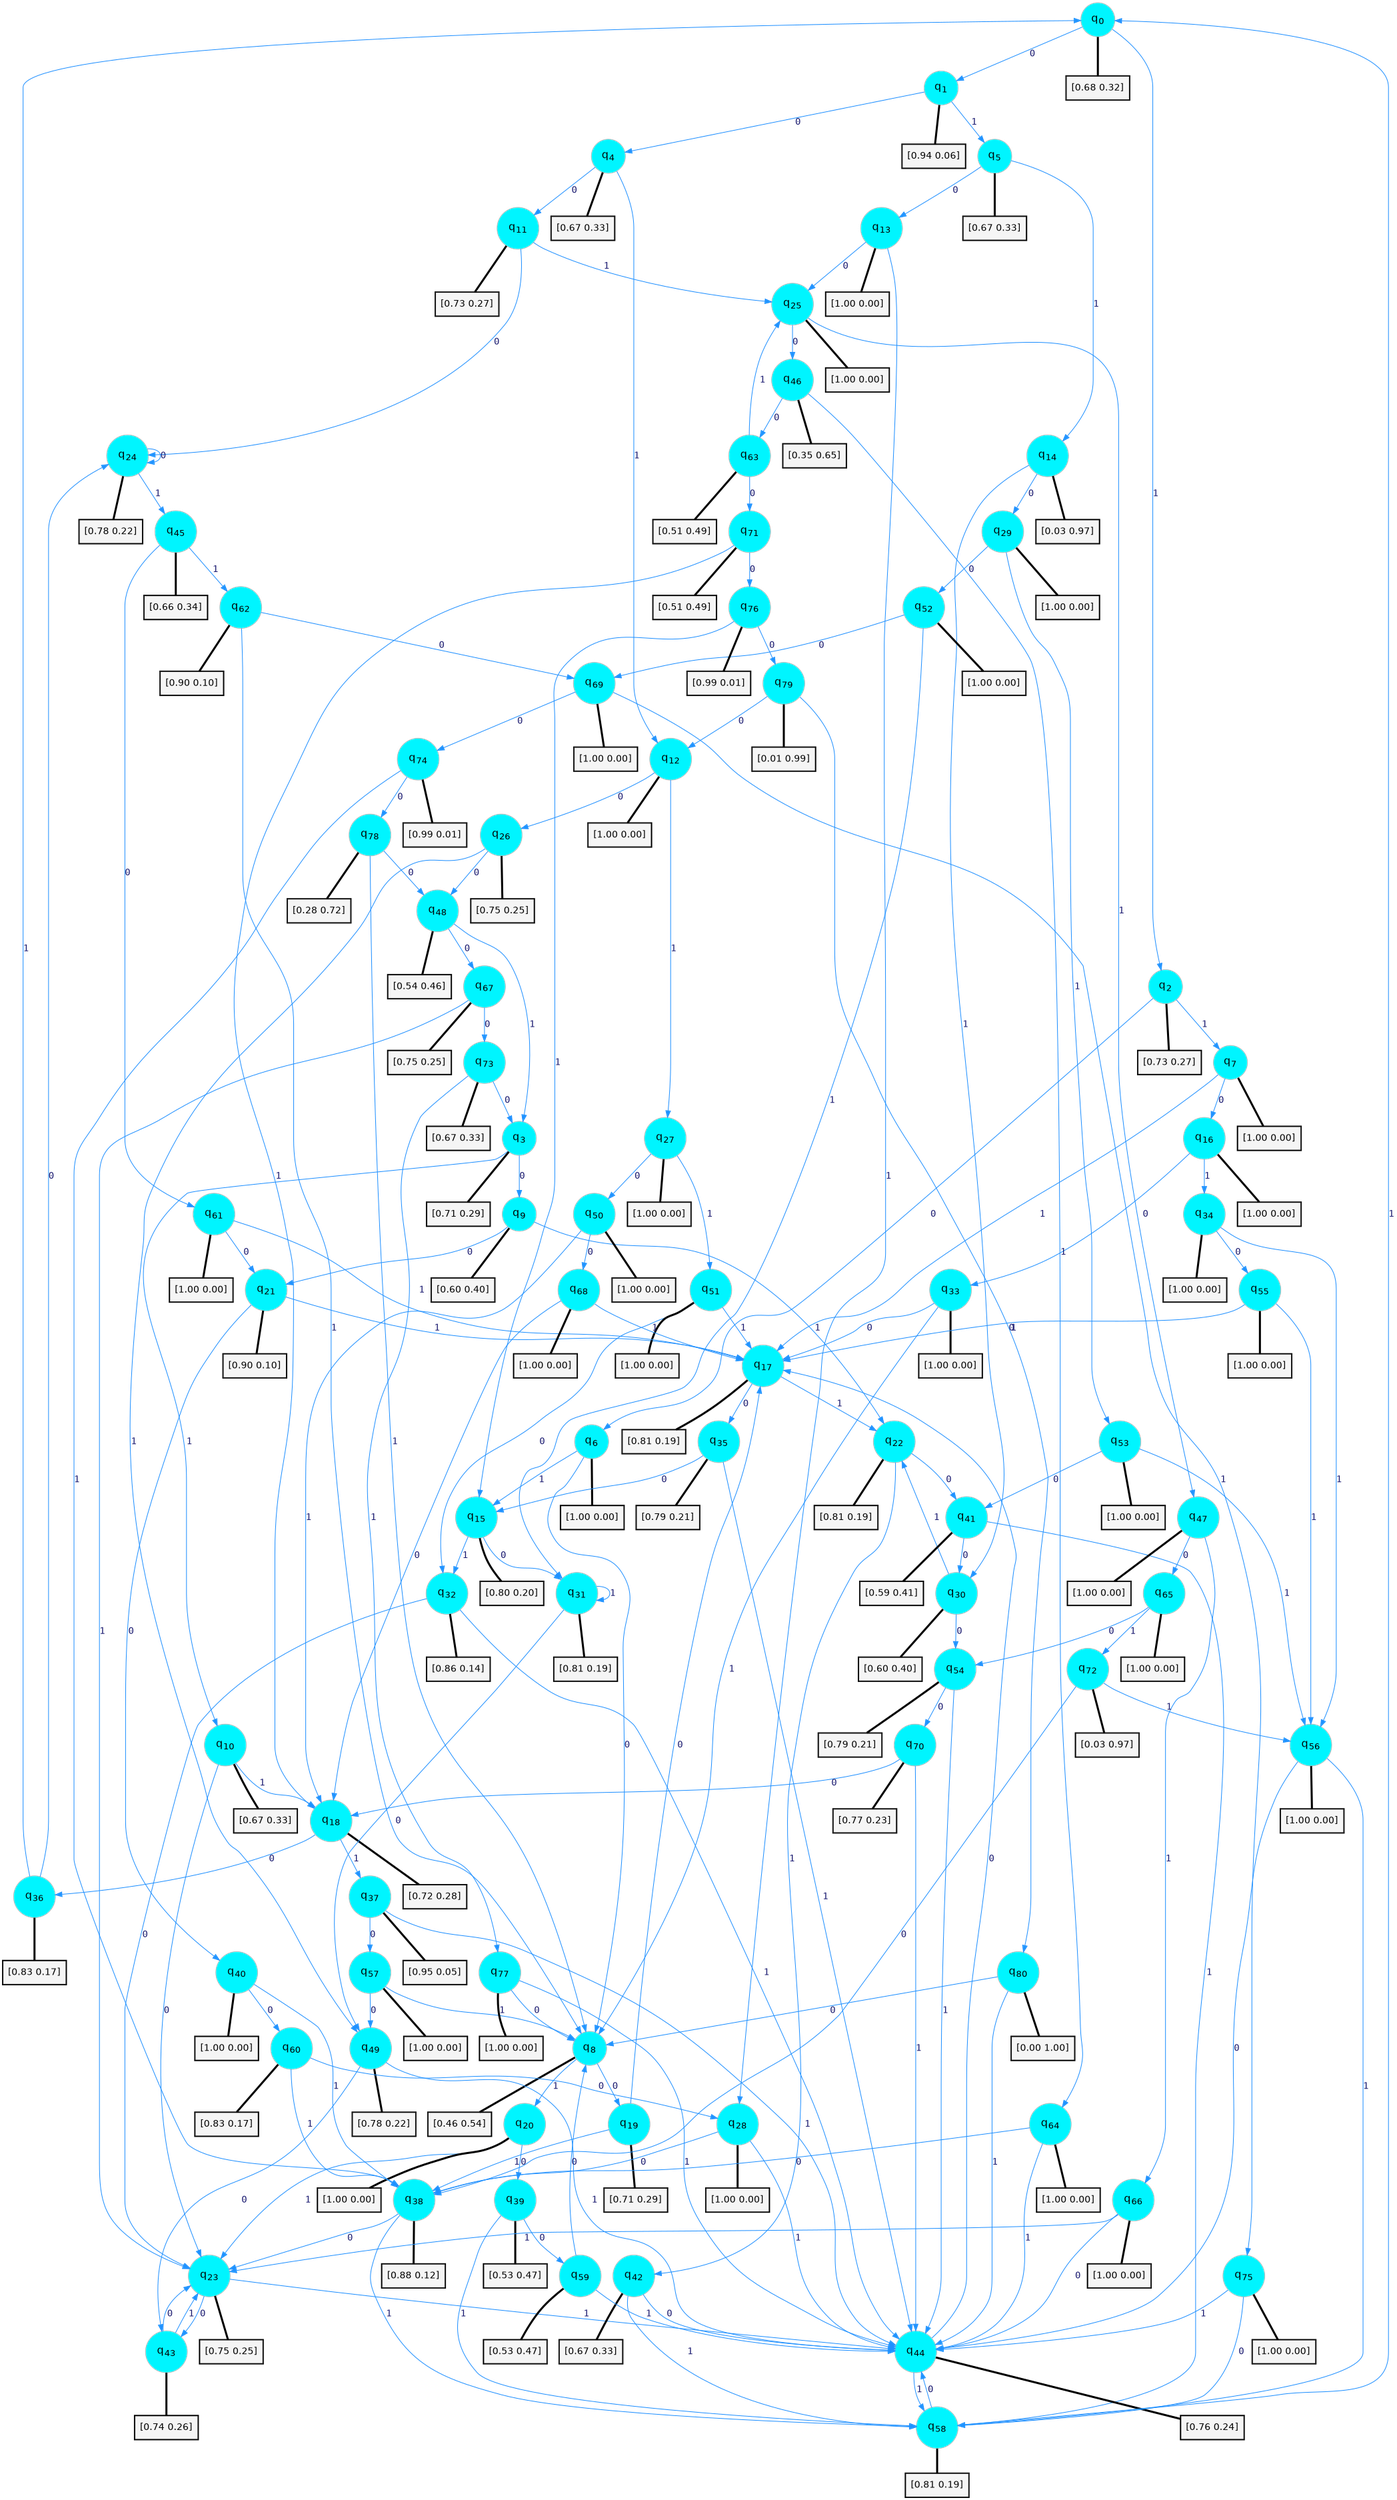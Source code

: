 digraph G {
graph [
bgcolor=transparent, dpi=300, rankdir=TD, size="40,25"];
node [
color=gray, fillcolor=turquoise1, fontcolor=black, fontname=Helvetica, fontsize=16, fontweight=bold, shape=circle, style=filled];
edge [
arrowsize=1, color=dodgerblue1, fontcolor=midnightblue, fontname=courier, fontweight=bold, penwidth=1, style=solid, weight=20];
0[label=<q<SUB>0</SUB>>];
1[label=<q<SUB>1</SUB>>];
2[label=<q<SUB>2</SUB>>];
3[label=<q<SUB>3</SUB>>];
4[label=<q<SUB>4</SUB>>];
5[label=<q<SUB>5</SUB>>];
6[label=<q<SUB>6</SUB>>];
7[label=<q<SUB>7</SUB>>];
8[label=<q<SUB>8</SUB>>];
9[label=<q<SUB>9</SUB>>];
10[label=<q<SUB>10</SUB>>];
11[label=<q<SUB>11</SUB>>];
12[label=<q<SUB>12</SUB>>];
13[label=<q<SUB>13</SUB>>];
14[label=<q<SUB>14</SUB>>];
15[label=<q<SUB>15</SUB>>];
16[label=<q<SUB>16</SUB>>];
17[label=<q<SUB>17</SUB>>];
18[label=<q<SUB>18</SUB>>];
19[label=<q<SUB>19</SUB>>];
20[label=<q<SUB>20</SUB>>];
21[label=<q<SUB>21</SUB>>];
22[label=<q<SUB>22</SUB>>];
23[label=<q<SUB>23</SUB>>];
24[label=<q<SUB>24</SUB>>];
25[label=<q<SUB>25</SUB>>];
26[label=<q<SUB>26</SUB>>];
27[label=<q<SUB>27</SUB>>];
28[label=<q<SUB>28</SUB>>];
29[label=<q<SUB>29</SUB>>];
30[label=<q<SUB>30</SUB>>];
31[label=<q<SUB>31</SUB>>];
32[label=<q<SUB>32</SUB>>];
33[label=<q<SUB>33</SUB>>];
34[label=<q<SUB>34</SUB>>];
35[label=<q<SUB>35</SUB>>];
36[label=<q<SUB>36</SUB>>];
37[label=<q<SUB>37</SUB>>];
38[label=<q<SUB>38</SUB>>];
39[label=<q<SUB>39</SUB>>];
40[label=<q<SUB>40</SUB>>];
41[label=<q<SUB>41</SUB>>];
42[label=<q<SUB>42</SUB>>];
43[label=<q<SUB>43</SUB>>];
44[label=<q<SUB>44</SUB>>];
45[label=<q<SUB>45</SUB>>];
46[label=<q<SUB>46</SUB>>];
47[label=<q<SUB>47</SUB>>];
48[label=<q<SUB>48</SUB>>];
49[label=<q<SUB>49</SUB>>];
50[label=<q<SUB>50</SUB>>];
51[label=<q<SUB>51</SUB>>];
52[label=<q<SUB>52</SUB>>];
53[label=<q<SUB>53</SUB>>];
54[label=<q<SUB>54</SUB>>];
55[label=<q<SUB>55</SUB>>];
56[label=<q<SUB>56</SUB>>];
57[label=<q<SUB>57</SUB>>];
58[label=<q<SUB>58</SUB>>];
59[label=<q<SUB>59</SUB>>];
60[label=<q<SUB>60</SUB>>];
61[label=<q<SUB>61</SUB>>];
62[label=<q<SUB>62</SUB>>];
63[label=<q<SUB>63</SUB>>];
64[label=<q<SUB>64</SUB>>];
65[label=<q<SUB>65</SUB>>];
66[label=<q<SUB>66</SUB>>];
67[label=<q<SUB>67</SUB>>];
68[label=<q<SUB>68</SUB>>];
69[label=<q<SUB>69</SUB>>];
70[label=<q<SUB>70</SUB>>];
71[label=<q<SUB>71</SUB>>];
72[label=<q<SUB>72</SUB>>];
73[label=<q<SUB>73</SUB>>];
74[label=<q<SUB>74</SUB>>];
75[label=<q<SUB>75</SUB>>];
76[label=<q<SUB>76</SUB>>];
77[label=<q<SUB>77</SUB>>];
78[label=<q<SUB>78</SUB>>];
79[label=<q<SUB>79</SUB>>];
80[label=<q<SUB>80</SUB>>];
81[label="[0.68 0.32]", shape=box,fontcolor=black, fontname=Helvetica, fontsize=14, penwidth=2, fillcolor=whitesmoke,color=black];
82[label="[0.94 0.06]", shape=box,fontcolor=black, fontname=Helvetica, fontsize=14, penwidth=2, fillcolor=whitesmoke,color=black];
83[label="[0.73 0.27]", shape=box,fontcolor=black, fontname=Helvetica, fontsize=14, penwidth=2, fillcolor=whitesmoke,color=black];
84[label="[0.71 0.29]", shape=box,fontcolor=black, fontname=Helvetica, fontsize=14, penwidth=2, fillcolor=whitesmoke,color=black];
85[label="[0.67 0.33]", shape=box,fontcolor=black, fontname=Helvetica, fontsize=14, penwidth=2, fillcolor=whitesmoke,color=black];
86[label="[0.67 0.33]", shape=box,fontcolor=black, fontname=Helvetica, fontsize=14, penwidth=2, fillcolor=whitesmoke,color=black];
87[label="[1.00 0.00]", shape=box,fontcolor=black, fontname=Helvetica, fontsize=14, penwidth=2, fillcolor=whitesmoke,color=black];
88[label="[1.00 0.00]", shape=box,fontcolor=black, fontname=Helvetica, fontsize=14, penwidth=2, fillcolor=whitesmoke,color=black];
89[label="[0.46 0.54]", shape=box,fontcolor=black, fontname=Helvetica, fontsize=14, penwidth=2, fillcolor=whitesmoke,color=black];
90[label="[0.60 0.40]", shape=box,fontcolor=black, fontname=Helvetica, fontsize=14, penwidth=2, fillcolor=whitesmoke,color=black];
91[label="[0.67 0.33]", shape=box,fontcolor=black, fontname=Helvetica, fontsize=14, penwidth=2, fillcolor=whitesmoke,color=black];
92[label="[0.73 0.27]", shape=box,fontcolor=black, fontname=Helvetica, fontsize=14, penwidth=2, fillcolor=whitesmoke,color=black];
93[label="[1.00 0.00]", shape=box,fontcolor=black, fontname=Helvetica, fontsize=14, penwidth=2, fillcolor=whitesmoke,color=black];
94[label="[1.00 0.00]", shape=box,fontcolor=black, fontname=Helvetica, fontsize=14, penwidth=2, fillcolor=whitesmoke,color=black];
95[label="[0.03 0.97]", shape=box,fontcolor=black, fontname=Helvetica, fontsize=14, penwidth=2, fillcolor=whitesmoke,color=black];
96[label="[0.80 0.20]", shape=box,fontcolor=black, fontname=Helvetica, fontsize=14, penwidth=2, fillcolor=whitesmoke,color=black];
97[label="[1.00 0.00]", shape=box,fontcolor=black, fontname=Helvetica, fontsize=14, penwidth=2, fillcolor=whitesmoke,color=black];
98[label="[0.81 0.19]", shape=box,fontcolor=black, fontname=Helvetica, fontsize=14, penwidth=2, fillcolor=whitesmoke,color=black];
99[label="[0.72 0.28]", shape=box,fontcolor=black, fontname=Helvetica, fontsize=14, penwidth=2, fillcolor=whitesmoke,color=black];
100[label="[0.71 0.29]", shape=box,fontcolor=black, fontname=Helvetica, fontsize=14, penwidth=2, fillcolor=whitesmoke,color=black];
101[label="[1.00 0.00]", shape=box,fontcolor=black, fontname=Helvetica, fontsize=14, penwidth=2, fillcolor=whitesmoke,color=black];
102[label="[0.90 0.10]", shape=box,fontcolor=black, fontname=Helvetica, fontsize=14, penwidth=2, fillcolor=whitesmoke,color=black];
103[label="[0.81 0.19]", shape=box,fontcolor=black, fontname=Helvetica, fontsize=14, penwidth=2, fillcolor=whitesmoke,color=black];
104[label="[0.75 0.25]", shape=box,fontcolor=black, fontname=Helvetica, fontsize=14, penwidth=2, fillcolor=whitesmoke,color=black];
105[label="[0.78 0.22]", shape=box,fontcolor=black, fontname=Helvetica, fontsize=14, penwidth=2, fillcolor=whitesmoke,color=black];
106[label="[1.00 0.00]", shape=box,fontcolor=black, fontname=Helvetica, fontsize=14, penwidth=2, fillcolor=whitesmoke,color=black];
107[label="[0.75 0.25]", shape=box,fontcolor=black, fontname=Helvetica, fontsize=14, penwidth=2, fillcolor=whitesmoke,color=black];
108[label="[1.00 0.00]", shape=box,fontcolor=black, fontname=Helvetica, fontsize=14, penwidth=2, fillcolor=whitesmoke,color=black];
109[label="[1.00 0.00]", shape=box,fontcolor=black, fontname=Helvetica, fontsize=14, penwidth=2, fillcolor=whitesmoke,color=black];
110[label="[1.00 0.00]", shape=box,fontcolor=black, fontname=Helvetica, fontsize=14, penwidth=2, fillcolor=whitesmoke,color=black];
111[label="[0.60 0.40]", shape=box,fontcolor=black, fontname=Helvetica, fontsize=14, penwidth=2, fillcolor=whitesmoke,color=black];
112[label="[0.81 0.19]", shape=box,fontcolor=black, fontname=Helvetica, fontsize=14, penwidth=2, fillcolor=whitesmoke,color=black];
113[label="[0.86 0.14]", shape=box,fontcolor=black, fontname=Helvetica, fontsize=14, penwidth=2, fillcolor=whitesmoke,color=black];
114[label="[1.00 0.00]", shape=box,fontcolor=black, fontname=Helvetica, fontsize=14, penwidth=2, fillcolor=whitesmoke,color=black];
115[label="[1.00 0.00]", shape=box,fontcolor=black, fontname=Helvetica, fontsize=14, penwidth=2, fillcolor=whitesmoke,color=black];
116[label="[0.79 0.21]", shape=box,fontcolor=black, fontname=Helvetica, fontsize=14, penwidth=2, fillcolor=whitesmoke,color=black];
117[label="[0.83 0.17]", shape=box,fontcolor=black, fontname=Helvetica, fontsize=14, penwidth=2, fillcolor=whitesmoke,color=black];
118[label="[0.95 0.05]", shape=box,fontcolor=black, fontname=Helvetica, fontsize=14, penwidth=2, fillcolor=whitesmoke,color=black];
119[label="[0.88 0.12]", shape=box,fontcolor=black, fontname=Helvetica, fontsize=14, penwidth=2, fillcolor=whitesmoke,color=black];
120[label="[0.53 0.47]", shape=box,fontcolor=black, fontname=Helvetica, fontsize=14, penwidth=2, fillcolor=whitesmoke,color=black];
121[label="[1.00 0.00]", shape=box,fontcolor=black, fontname=Helvetica, fontsize=14, penwidth=2, fillcolor=whitesmoke,color=black];
122[label="[0.59 0.41]", shape=box,fontcolor=black, fontname=Helvetica, fontsize=14, penwidth=2, fillcolor=whitesmoke,color=black];
123[label="[0.67 0.33]", shape=box,fontcolor=black, fontname=Helvetica, fontsize=14, penwidth=2, fillcolor=whitesmoke,color=black];
124[label="[0.74 0.26]", shape=box,fontcolor=black, fontname=Helvetica, fontsize=14, penwidth=2, fillcolor=whitesmoke,color=black];
125[label="[0.76 0.24]", shape=box,fontcolor=black, fontname=Helvetica, fontsize=14, penwidth=2, fillcolor=whitesmoke,color=black];
126[label="[0.66 0.34]", shape=box,fontcolor=black, fontname=Helvetica, fontsize=14, penwidth=2, fillcolor=whitesmoke,color=black];
127[label="[0.35 0.65]", shape=box,fontcolor=black, fontname=Helvetica, fontsize=14, penwidth=2, fillcolor=whitesmoke,color=black];
128[label="[1.00 0.00]", shape=box,fontcolor=black, fontname=Helvetica, fontsize=14, penwidth=2, fillcolor=whitesmoke,color=black];
129[label="[0.54 0.46]", shape=box,fontcolor=black, fontname=Helvetica, fontsize=14, penwidth=2, fillcolor=whitesmoke,color=black];
130[label="[0.78 0.22]", shape=box,fontcolor=black, fontname=Helvetica, fontsize=14, penwidth=2, fillcolor=whitesmoke,color=black];
131[label="[1.00 0.00]", shape=box,fontcolor=black, fontname=Helvetica, fontsize=14, penwidth=2, fillcolor=whitesmoke,color=black];
132[label="[1.00 0.00]", shape=box,fontcolor=black, fontname=Helvetica, fontsize=14, penwidth=2, fillcolor=whitesmoke,color=black];
133[label="[1.00 0.00]", shape=box,fontcolor=black, fontname=Helvetica, fontsize=14, penwidth=2, fillcolor=whitesmoke,color=black];
134[label="[1.00 0.00]", shape=box,fontcolor=black, fontname=Helvetica, fontsize=14, penwidth=2, fillcolor=whitesmoke,color=black];
135[label="[0.79 0.21]", shape=box,fontcolor=black, fontname=Helvetica, fontsize=14, penwidth=2, fillcolor=whitesmoke,color=black];
136[label="[1.00 0.00]", shape=box,fontcolor=black, fontname=Helvetica, fontsize=14, penwidth=2, fillcolor=whitesmoke,color=black];
137[label="[1.00 0.00]", shape=box,fontcolor=black, fontname=Helvetica, fontsize=14, penwidth=2, fillcolor=whitesmoke,color=black];
138[label="[1.00 0.00]", shape=box,fontcolor=black, fontname=Helvetica, fontsize=14, penwidth=2, fillcolor=whitesmoke,color=black];
139[label="[0.81 0.19]", shape=box,fontcolor=black, fontname=Helvetica, fontsize=14, penwidth=2, fillcolor=whitesmoke,color=black];
140[label="[0.53 0.47]", shape=box,fontcolor=black, fontname=Helvetica, fontsize=14, penwidth=2, fillcolor=whitesmoke,color=black];
141[label="[0.83 0.17]", shape=box,fontcolor=black, fontname=Helvetica, fontsize=14, penwidth=2, fillcolor=whitesmoke,color=black];
142[label="[1.00 0.00]", shape=box,fontcolor=black, fontname=Helvetica, fontsize=14, penwidth=2, fillcolor=whitesmoke,color=black];
143[label="[0.90 0.10]", shape=box,fontcolor=black, fontname=Helvetica, fontsize=14, penwidth=2, fillcolor=whitesmoke,color=black];
144[label="[0.51 0.49]", shape=box,fontcolor=black, fontname=Helvetica, fontsize=14, penwidth=2, fillcolor=whitesmoke,color=black];
145[label="[1.00 0.00]", shape=box,fontcolor=black, fontname=Helvetica, fontsize=14, penwidth=2, fillcolor=whitesmoke,color=black];
146[label="[1.00 0.00]", shape=box,fontcolor=black, fontname=Helvetica, fontsize=14, penwidth=2, fillcolor=whitesmoke,color=black];
147[label="[1.00 0.00]", shape=box,fontcolor=black, fontname=Helvetica, fontsize=14, penwidth=2, fillcolor=whitesmoke,color=black];
148[label="[0.75 0.25]", shape=box,fontcolor=black, fontname=Helvetica, fontsize=14, penwidth=2, fillcolor=whitesmoke,color=black];
149[label="[1.00 0.00]", shape=box,fontcolor=black, fontname=Helvetica, fontsize=14, penwidth=2, fillcolor=whitesmoke,color=black];
150[label="[1.00 0.00]", shape=box,fontcolor=black, fontname=Helvetica, fontsize=14, penwidth=2, fillcolor=whitesmoke,color=black];
151[label="[0.77 0.23]", shape=box,fontcolor=black, fontname=Helvetica, fontsize=14, penwidth=2, fillcolor=whitesmoke,color=black];
152[label="[0.51 0.49]", shape=box,fontcolor=black, fontname=Helvetica, fontsize=14, penwidth=2, fillcolor=whitesmoke,color=black];
153[label="[0.03 0.97]", shape=box,fontcolor=black, fontname=Helvetica, fontsize=14, penwidth=2, fillcolor=whitesmoke,color=black];
154[label="[0.67 0.33]", shape=box,fontcolor=black, fontname=Helvetica, fontsize=14, penwidth=2, fillcolor=whitesmoke,color=black];
155[label="[0.99 0.01]", shape=box,fontcolor=black, fontname=Helvetica, fontsize=14, penwidth=2, fillcolor=whitesmoke,color=black];
156[label="[1.00 0.00]", shape=box,fontcolor=black, fontname=Helvetica, fontsize=14, penwidth=2, fillcolor=whitesmoke,color=black];
157[label="[0.99 0.01]", shape=box,fontcolor=black, fontname=Helvetica, fontsize=14, penwidth=2, fillcolor=whitesmoke,color=black];
158[label="[1.00 0.00]", shape=box,fontcolor=black, fontname=Helvetica, fontsize=14, penwidth=2, fillcolor=whitesmoke,color=black];
159[label="[0.28 0.72]", shape=box,fontcolor=black, fontname=Helvetica, fontsize=14, penwidth=2, fillcolor=whitesmoke,color=black];
160[label="[0.01 0.99]", shape=box,fontcolor=black, fontname=Helvetica, fontsize=14, penwidth=2, fillcolor=whitesmoke,color=black];
161[label="[0.00 1.00]", shape=box,fontcolor=black, fontname=Helvetica, fontsize=14, penwidth=2, fillcolor=whitesmoke,color=black];
0->1 [label=0];
0->2 [label=1];
0->81 [arrowhead=none, penwidth=3,color=black];
1->4 [label=0];
1->5 [label=1];
1->82 [arrowhead=none, penwidth=3,color=black];
2->6 [label=0];
2->7 [label=1];
2->83 [arrowhead=none, penwidth=3,color=black];
3->9 [label=0];
3->10 [label=1];
3->84 [arrowhead=none, penwidth=3,color=black];
4->11 [label=0];
4->12 [label=1];
4->85 [arrowhead=none, penwidth=3,color=black];
5->13 [label=0];
5->14 [label=1];
5->86 [arrowhead=none, penwidth=3,color=black];
6->8 [label=0];
6->15 [label=1];
6->87 [arrowhead=none, penwidth=3,color=black];
7->16 [label=0];
7->17 [label=1];
7->88 [arrowhead=none, penwidth=3,color=black];
8->19 [label=0];
8->20 [label=1];
8->89 [arrowhead=none, penwidth=3,color=black];
9->21 [label=0];
9->22 [label=1];
9->90 [arrowhead=none, penwidth=3,color=black];
10->23 [label=0];
10->18 [label=1];
10->91 [arrowhead=none, penwidth=3,color=black];
11->24 [label=0];
11->25 [label=1];
11->92 [arrowhead=none, penwidth=3,color=black];
12->26 [label=0];
12->27 [label=1];
12->93 [arrowhead=none, penwidth=3,color=black];
13->25 [label=0];
13->28 [label=1];
13->94 [arrowhead=none, penwidth=3,color=black];
14->29 [label=0];
14->30 [label=1];
14->95 [arrowhead=none, penwidth=3,color=black];
15->31 [label=0];
15->32 [label=1];
15->96 [arrowhead=none, penwidth=3,color=black];
16->33 [label=0];
16->34 [label=1];
16->97 [arrowhead=none, penwidth=3,color=black];
17->35 [label=0];
17->22 [label=1];
17->98 [arrowhead=none, penwidth=3,color=black];
18->36 [label=0];
18->37 [label=1];
18->99 [arrowhead=none, penwidth=3,color=black];
19->17 [label=0];
19->38 [label=1];
19->100 [arrowhead=none, penwidth=3,color=black];
20->39 [label=0];
20->23 [label=1];
20->101 [arrowhead=none, penwidth=3,color=black];
21->40 [label=0];
21->17 [label=1];
21->102 [arrowhead=none, penwidth=3,color=black];
22->41 [label=0];
22->42 [label=1];
22->103 [arrowhead=none, penwidth=3,color=black];
23->43 [label=0];
23->44 [label=1];
23->104 [arrowhead=none, penwidth=3,color=black];
24->24 [label=0];
24->45 [label=1];
24->105 [arrowhead=none, penwidth=3,color=black];
25->46 [label=0];
25->47 [label=1];
25->106 [arrowhead=none, penwidth=3,color=black];
26->48 [label=0];
26->49 [label=1];
26->107 [arrowhead=none, penwidth=3,color=black];
27->50 [label=0];
27->51 [label=1];
27->108 [arrowhead=none, penwidth=3,color=black];
28->38 [label=0];
28->44 [label=1];
28->109 [arrowhead=none, penwidth=3,color=black];
29->52 [label=0];
29->53 [label=1];
29->110 [arrowhead=none, penwidth=3,color=black];
30->54 [label=0];
30->22 [label=1];
30->111 [arrowhead=none, penwidth=3,color=black];
31->49 [label=0];
31->31 [label=1];
31->112 [arrowhead=none, penwidth=3,color=black];
32->23 [label=0];
32->44 [label=1];
32->113 [arrowhead=none, penwidth=3,color=black];
33->17 [label=0];
33->8 [label=1];
33->114 [arrowhead=none, penwidth=3,color=black];
34->55 [label=0];
34->56 [label=1];
34->115 [arrowhead=none, penwidth=3,color=black];
35->15 [label=0];
35->44 [label=1];
35->116 [arrowhead=none, penwidth=3,color=black];
36->24 [label=0];
36->0 [label=1];
36->117 [arrowhead=none, penwidth=3,color=black];
37->57 [label=0];
37->44 [label=1];
37->118 [arrowhead=none, penwidth=3,color=black];
38->23 [label=0];
38->58 [label=1];
38->119 [arrowhead=none, penwidth=3,color=black];
39->59 [label=0];
39->58 [label=1];
39->120 [arrowhead=none, penwidth=3,color=black];
40->60 [label=0];
40->38 [label=1];
40->121 [arrowhead=none, penwidth=3,color=black];
41->30 [label=0];
41->58 [label=1];
41->122 [arrowhead=none, penwidth=3,color=black];
42->44 [label=0];
42->58 [label=1];
42->123 [arrowhead=none, penwidth=3,color=black];
43->23 [label=0];
43->23 [label=1];
43->124 [arrowhead=none, penwidth=3,color=black];
44->17 [label=0];
44->58 [label=1];
44->125 [arrowhead=none, penwidth=3,color=black];
45->61 [label=0];
45->62 [label=1];
45->126 [arrowhead=none, penwidth=3,color=black];
46->63 [label=0];
46->64 [label=1];
46->127 [arrowhead=none, penwidth=3,color=black];
47->65 [label=0];
47->66 [label=1];
47->128 [arrowhead=none, penwidth=3,color=black];
48->67 [label=0];
48->3 [label=1];
48->129 [arrowhead=none, penwidth=3,color=black];
49->43 [label=0];
49->44 [label=1];
49->130 [arrowhead=none, penwidth=3,color=black];
50->68 [label=0];
50->18 [label=1];
50->131 [arrowhead=none, penwidth=3,color=black];
51->32 [label=0];
51->17 [label=1];
51->132 [arrowhead=none, penwidth=3,color=black];
52->69 [label=0];
52->31 [label=1];
52->133 [arrowhead=none, penwidth=3,color=black];
53->41 [label=0];
53->56 [label=1];
53->134 [arrowhead=none, penwidth=3,color=black];
54->70 [label=0];
54->44 [label=1];
54->135 [arrowhead=none, penwidth=3,color=black];
55->17 [label=0];
55->56 [label=1];
55->136 [arrowhead=none, penwidth=3,color=black];
56->44 [label=0];
56->58 [label=1];
56->137 [arrowhead=none, penwidth=3,color=black];
57->49 [label=0];
57->8 [label=1];
57->138 [arrowhead=none, penwidth=3,color=black];
58->44 [label=0];
58->0 [label=1];
58->139 [arrowhead=none, penwidth=3,color=black];
59->8 [label=0];
59->44 [label=1];
59->140 [arrowhead=none, penwidth=3,color=black];
60->28 [label=0];
60->38 [label=1];
60->141 [arrowhead=none, penwidth=3,color=black];
61->21 [label=0];
61->17 [label=1];
61->142 [arrowhead=none, penwidth=3,color=black];
62->69 [label=0];
62->8 [label=1];
62->143 [arrowhead=none, penwidth=3,color=black];
63->71 [label=0];
63->25 [label=1];
63->144 [arrowhead=none, penwidth=3,color=black];
64->38 [label=0];
64->44 [label=1];
64->145 [arrowhead=none, penwidth=3,color=black];
65->54 [label=0];
65->72 [label=1];
65->146 [arrowhead=none, penwidth=3,color=black];
66->44 [label=0];
66->23 [label=1];
66->147 [arrowhead=none, penwidth=3,color=black];
67->73 [label=0];
67->23 [label=1];
67->148 [arrowhead=none, penwidth=3,color=black];
68->18 [label=0];
68->17 [label=1];
68->149 [arrowhead=none, penwidth=3,color=black];
69->74 [label=0];
69->75 [label=1];
69->150 [arrowhead=none, penwidth=3,color=black];
70->18 [label=0];
70->44 [label=1];
70->151 [arrowhead=none, penwidth=3,color=black];
71->76 [label=0];
71->18 [label=1];
71->152 [arrowhead=none, penwidth=3,color=black];
72->38 [label=0];
72->56 [label=1];
72->153 [arrowhead=none, penwidth=3,color=black];
73->3 [label=0];
73->77 [label=1];
73->154 [arrowhead=none, penwidth=3,color=black];
74->78 [label=0];
74->38 [label=1];
74->155 [arrowhead=none, penwidth=3,color=black];
75->58 [label=0];
75->44 [label=1];
75->156 [arrowhead=none, penwidth=3,color=black];
76->79 [label=0];
76->15 [label=1];
76->157 [arrowhead=none, penwidth=3,color=black];
77->8 [label=0];
77->44 [label=1];
77->158 [arrowhead=none, penwidth=3,color=black];
78->48 [label=0];
78->8 [label=1];
78->159 [arrowhead=none, penwidth=3,color=black];
79->12 [label=0];
79->80 [label=1];
79->160 [arrowhead=none, penwidth=3,color=black];
80->8 [label=0];
80->44 [label=1];
80->161 [arrowhead=none, penwidth=3,color=black];
}
